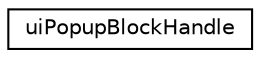 digraph G
{
  edge [fontname="Helvetica",fontsize="10",labelfontname="Helvetica",labelfontsize="10"];
  node [fontname="Helvetica",fontsize="10",shape=record];
  rankdir=LR;
  Node1 [label="uiPopupBlockHandle",height=0.2,width=0.4,color="black", fillcolor="white", style="filled",URL="$dc/d28/structuiPopupBlockHandle.html"];
}
